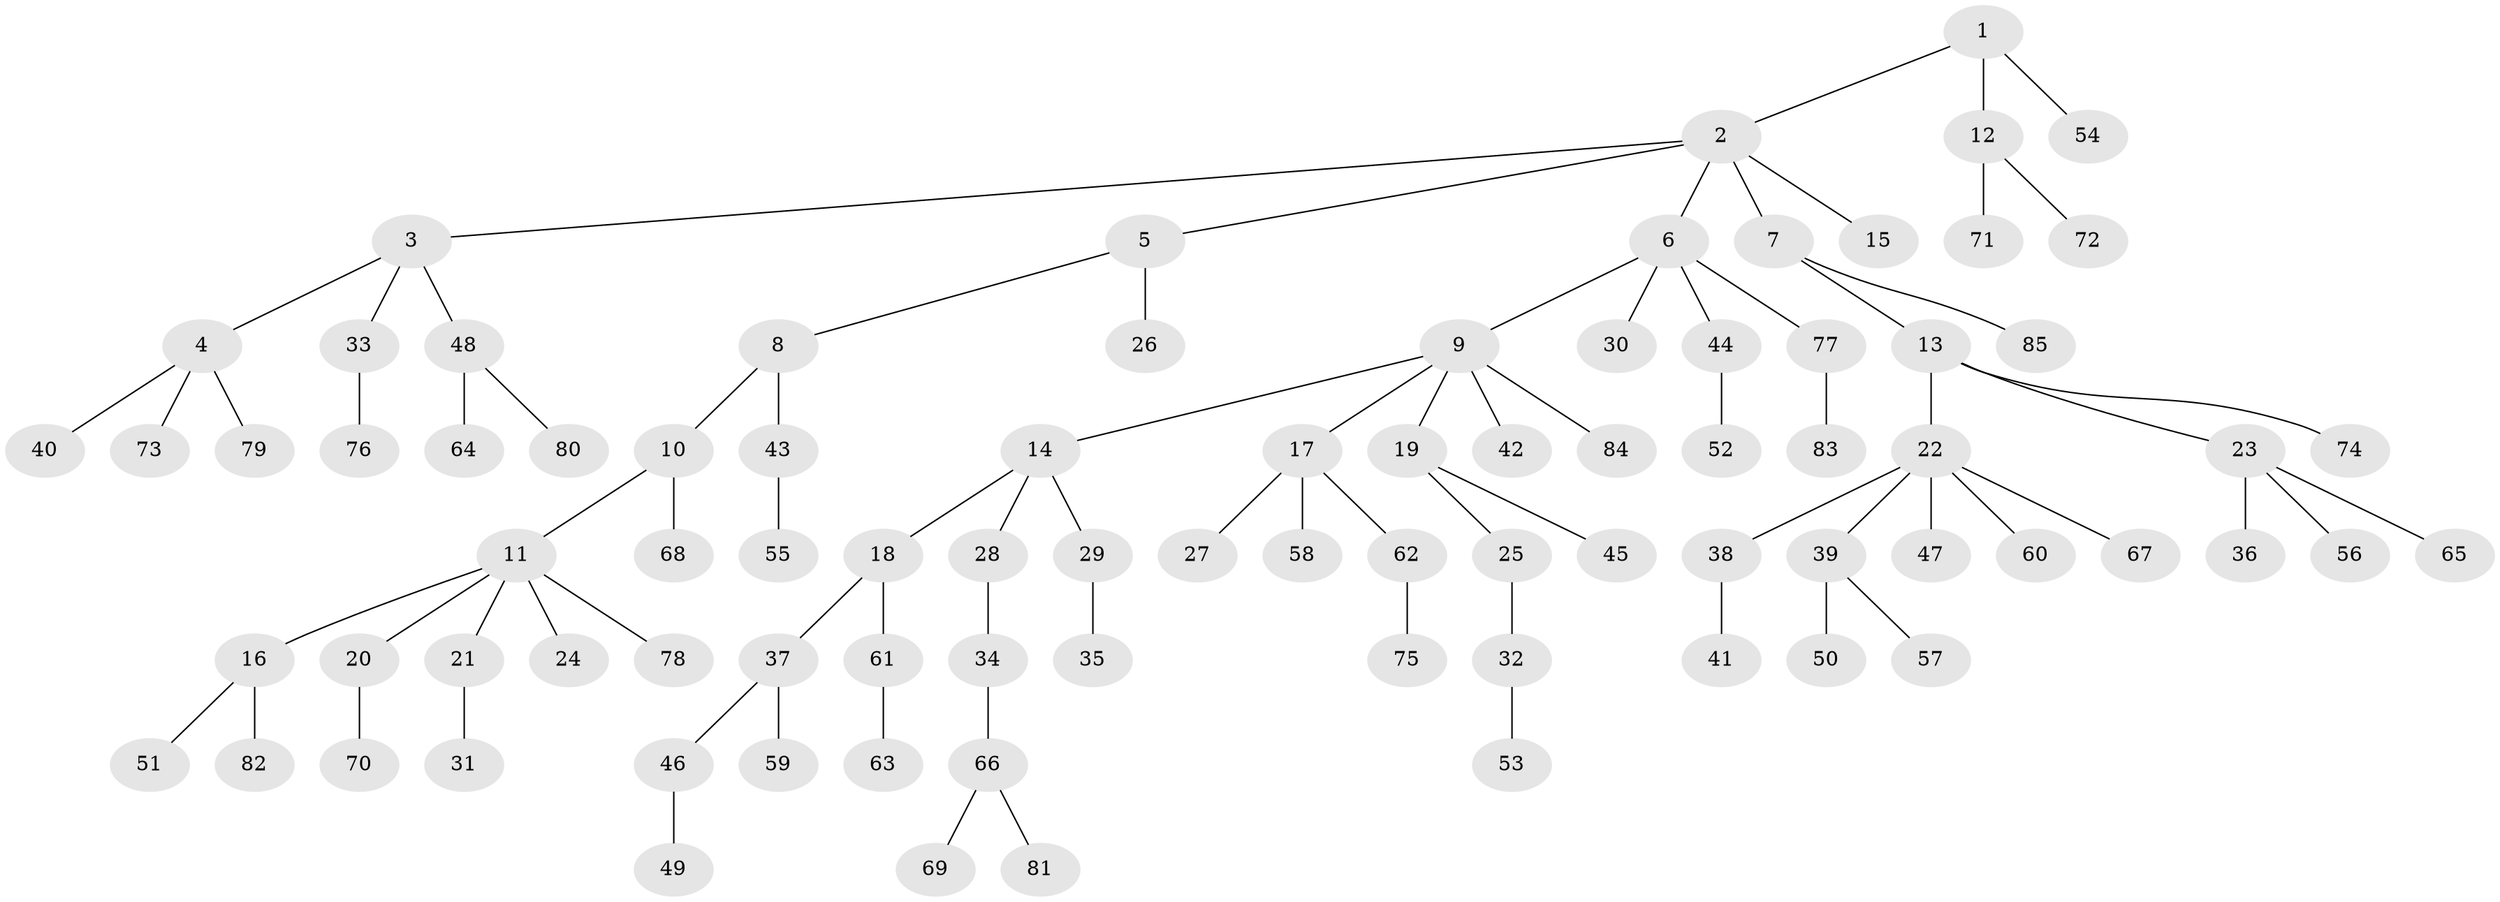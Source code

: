 // Generated by graph-tools (version 1.1) at 2025/26/03/09/25 03:26:25]
// undirected, 85 vertices, 84 edges
graph export_dot {
graph [start="1"]
  node [color=gray90,style=filled];
  1;
  2;
  3;
  4;
  5;
  6;
  7;
  8;
  9;
  10;
  11;
  12;
  13;
  14;
  15;
  16;
  17;
  18;
  19;
  20;
  21;
  22;
  23;
  24;
  25;
  26;
  27;
  28;
  29;
  30;
  31;
  32;
  33;
  34;
  35;
  36;
  37;
  38;
  39;
  40;
  41;
  42;
  43;
  44;
  45;
  46;
  47;
  48;
  49;
  50;
  51;
  52;
  53;
  54;
  55;
  56;
  57;
  58;
  59;
  60;
  61;
  62;
  63;
  64;
  65;
  66;
  67;
  68;
  69;
  70;
  71;
  72;
  73;
  74;
  75;
  76;
  77;
  78;
  79;
  80;
  81;
  82;
  83;
  84;
  85;
  1 -- 2;
  1 -- 12;
  1 -- 54;
  2 -- 3;
  2 -- 5;
  2 -- 6;
  2 -- 7;
  2 -- 15;
  3 -- 4;
  3 -- 33;
  3 -- 48;
  4 -- 40;
  4 -- 73;
  4 -- 79;
  5 -- 8;
  5 -- 26;
  6 -- 9;
  6 -- 30;
  6 -- 44;
  6 -- 77;
  7 -- 13;
  7 -- 85;
  8 -- 10;
  8 -- 43;
  9 -- 14;
  9 -- 17;
  9 -- 19;
  9 -- 42;
  9 -- 84;
  10 -- 11;
  10 -- 68;
  11 -- 16;
  11 -- 20;
  11 -- 21;
  11 -- 24;
  11 -- 78;
  12 -- 71;
  12 -- 72;
  13 -- 22;
  13 -- 23;
  13 -- 74;
  14 -- 18;
  14 -- 28;
  14 -- 29;
  16 -- 51;
  16 -- 82;
  17 -- 27;
  17 -- 58;
  17 -- 62;
  18 -- 37;
  18 -- 61;
  19 -- 25;
  19 -- 45;
  20 -- 70;
  21 -- 31;
  22 -- 38;
  22 -- 39;
  22 -- 47;
  22 -- 60;
  22 -- 67;
  23 -- 36;
  23 -- 56;
  23 -- 65;
  25 -- 32;
  28 -- 34;
  29 -- 35;
  32 -- 53;
  33 -- 76;
  34 -- 66;
  37 -- 46;
  37 -- 59;
  38 -- 41;
  39 -- 50;
  39 -- 57;
  43 -- 55;
  44 -- 52;
  46 -- 49;
  48 -- 64;
  48 -- 80;
  61 -- 63;
  62 -- 75;
  66 -- 69;
  66 -- 81;
  77 -- 83;
}
